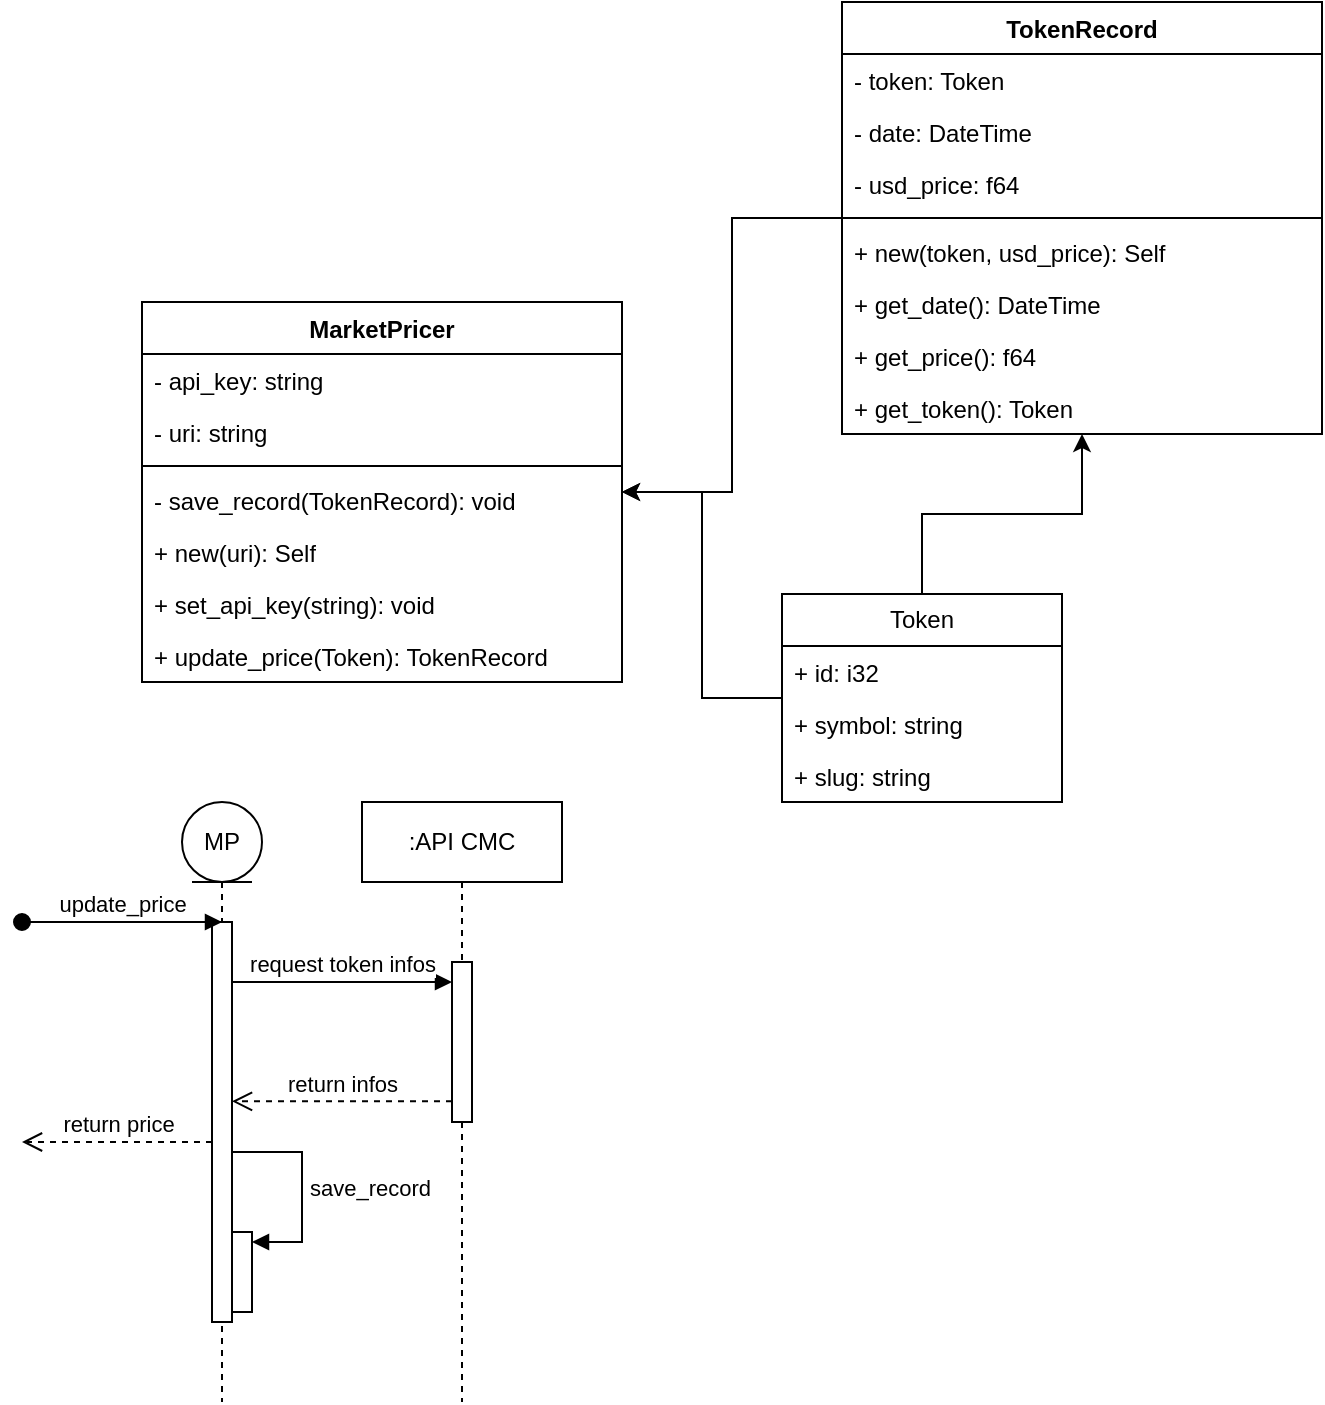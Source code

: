 <mxfile version="26.0.4">
  <diagram name="Page-1" id="5NKn2gRbwWGVbvzgR66j">
    <mxGraphModel dx="491" dy="1739" grid="1" gridSize="10" guides="1" tooltips="1" connect="1" arrows="1" fold="1" page="1" pageScale="1" pageWidth="827" pageHeight="1169" math="0" shadow="0">
      <root>
        <mxCell id="0" />
        <mxCell id="1" parent="0" />
        <mxCell id="IznbNXo39UdKo4WwcpoK-43" style="edgeStyle=orthogonalEdgeStyle;rounded=0;orthogonalLoop=1;jettySize=auto;html=1;" edge="1" parent="1" source="IznbNXo39UdKo4WwcpoK-2" target="IznbNXo39UdKo4WwcpoK-51">
          <mxGeometry relative="1" as="geometry">
            <mxPoint x="650.034" y="142.0" as="targetPoint" />
          </mxGeometry>
        </mxCell>
        <mxCell id="IznbNXo39UdKo4WwcpoK-44" style="edgeStyle=orthogonalEdgeStyle;rounded=0;orthogonalLoop=1;jettySize=auto;html=1;" edge="1" parent="1" source="IznbNXo39UdKo4WwcpoK-2" target="IznbNXo39UdKo4WwcpoK-20">
          <mxGeometry relative="1" as="geometry" />
        </mxCell>
        <mxCell id="IznbNXo39UdKo4WwcpoK-2" value="Token" style="swimlane;fontStyle=0;childLayout=stackLayout;horizontal=1;startSize=26;fillColor=none;horizontalStack=0;resizeParent=1;resizeParentMax=0;resizeLast=0;collapsible=1;marginBottom=0;whiteSpace=wrap;html=1;" vertex="1" parent="1">
          <mxGeometry x="460" y="246" width="140" height="104" as="geometry" />
        </mxCell>
        <mxCell id="IznbNXo39UdKo4WwcpoK-46" value="+ id: i32" style="text;strokeColor=none;fillColor=none;align=left;verticalAlign=top;spacingLeft=4;spacingRight=4;overflow=hidden;rotatable=0;points=[[0,0.5],[1,0.5]];portConstraint=eastwest;whiteSpace=wrap;html=1;" vertex="1" parent="IznbNXo39UdKo4WwcpoK-2">
          <mxGeometry y="26" width="140" height="26" as="geometry" />
        </mxCell>
        <mxCell id="IznbNXo39UdKo4WwcpoK-3" value="+ symbol: string" style="text;strokeColor=none;fillColor=none;align=left;verticalAlign=top;spacingLeft=4;spacingRight=4;overflow=hidden;rotatable=0;points=[[0,0.5],[1,0.5]];portConstraint=eastwest;whiteSpace=wrap;html=1;" vertex="1" parent="IznbNXo39UdKo4WwcpoK-2">
          <mxGeometry y="52" width="140" height="26" as="geometry" />
        </mxCell>
        <mxCell id="IznbNXo39UdKo4WwcpoK-4" value="+ slug: string" style="text;strokeColor=none;fillColor=none;align=left;verticalAlign=top;spacingLeft=4;spacingRight=4;overflow=hidden;rotatable=0;points=[[0,0.5],[1,0.5]];portConstraint=eastwest;whiteSpace=wrap;html=1;" vertex="1" parent="IznbNXo39UdKo4WwcpoK-2">
          <mxGeometry y="78" width="140" height="26" as="geometry" />
        </mxCell>
        <mxCell id="IznbNXo39UdKo4WwcpoK-45" style="edgeStyle=orthogonalEdgeStyle;rounded=0;orthogonalLoop=1;jettySize=auto;html=1;" edge="1" parent="1" source="IznbNXo39UdKo4WwcpoK-51" target="IznbNXo39UdKo4WwcpoK-20">
          <mxGeometry relative="1" as="geometry">
            <mxPoint x="580" y="116" as="sourcePoint" />
          </mxGeometry>
        </mxCell>
        <mxCell id="IznbNXo39UdKo4WwcpoK-20" value="MarketPricer" style="swimlane;fontStyle=1;align=center;verticalAlign=top;childLayout=stackLayout;horizontal=1;startSize=26;horizontalStack=0;resizeParent=1;resizeParentMax=0;resizeLast=0;collapsible=1;marginBottom=0;whiteSpace=wrap;html=1;" vertex="1" parent="1">
          <mxGeometry x="140" y="100" width="240" height="190" as="geometry" />
        </mxCell>
        <mxCell id="IznbNXo39UdKo4WwcpoK-24" value="- api_key: string" style="text;strokeColor=none;fillColor=none;align=left;verticalAlign=top;spacingLeft=4;spacingRight=4;overflow=hidden;rotatable=0;points=[[0,0.5],[1,0.5]];portConstraint=eastwest;whiteSpace=wrap;html=1;" vertex="1" parent="IznbNXo39UdKo4WwcpoK-20">
          <mxGeometry y="26" width="240" height="26" as="geometry" />
        </mxCell>
        <mxCell id="IznbNXo39UdKo4WwcpoK-41" value="-&lt;span style=&quot;background-color: transparent; color: light-dark(rgb(0, 0, 0), rgb(255, 255, 255));&quot;&gt;&amp;nbsp;uri: string&lt;/span&gt;" style="text;strokeColor=none;fillColor=none;align=left;verticalAlign=top;spacingLeft=4;spacingRight=4;overflow=hidden;rotatable=0;points=[[0,0.5],[1,0.5]];portConstraint=eastwest;whiteSpace=wrap;html=1;" vertex="1" parent="IznbNXo39UdKo4WwcpoK-20">
          <mxGeometry y="52" width="240" height="26" as="geometry" />
        </mxCell>
        <mxCell id="IznbNXo39UdKo4WwcpoK-22" value="" style="line;strokeWidth=1;fillColor=none;align=left;verticalAlign=middle;spacingTop=-1;spacingLeft=3;spacingRight=3;rotatable=0;labelPosition=right;points=[];portConstraint=eastwest;strokeColor=inherit;" vertex="1" parent="IznbNXo39UdKo4WwcpoK-20">
          <mxGeometry y="78" width="240" height="8" as="geometry" />
        </mxCell>
        <mxCell id="IznbNXo39UdKo4WwcpoK-11" value="- save_record(TokenRecord): void" style="text;strokeColor=none;fillColor=none;align=left;verticalAlign=top;spacingLeft=4;spacingRight=4;overflow=hidden;rotatable=0;points=[[0,0.5],[1,0.5]];portConstraint=eastwest;whiteSpace=wrap;html=1;" vertex="1" parent="IznbNXo39UdKo4WwcpoK-20">
          <mxGeometry y="86" width="240" height="26" as="geometry" />
        </mxCell>
        <mxCell id="IznbNXo39UdKo4WwcpoK-49" value="+ new(uri): Self" style="text;strokeColor=none;fillColor=none;align=left;verticalAlign=top;spacingLeft=4;spacingRight=4;overflow=hidden;rotatable=0;points=[[0,0.5],[1,0.5]];portConstraint=eastwest;whiteSpace=wrap;html=1;" vertex="1" parent="IznbNXo39UdKo4WwcpoK-20">
          <mxGeometry y="112" width="240" height="26" as="geometry" />
        </mxCell>
        <mxCell id="IznbNXo39UdKo4WwcpoK-50" value="+ set_api_key(string): void" style="text;strokeColor=none;fillColor=none;align=left;verticalAlign=top;spacingLeft=4;spacingRight=4;overflow=hidden;rotatable=0;points=[[0,0.5],[1,0.5]];portConstraint=eastwest;whiteSpace=wrap;html=1;" vertex="1" parent="IznbNXo39UdKo4WwcpoK-20">
          <mxGeometry y="138" width="240" height="26" as="geometry" />
        </mxCell>
        <mxCell id="IznbNXo39UdKo4WwcpoK-23" value="+ update_price(Token): TokenRecord" style="text;strokeColor=none;fillColor=none;align=left;verticalAlign=top;spacingLeft=4;spacingRight=4;overflow=hidden;rotatable=0;points=[[0,0.5],[1,0.5]];portConstraint=eastwest;whiteSpace=wrap;html=1;" vertex="1" parent="IznbNXo39UdKo4WwcpoK-20">
          <mxGeometry y="164" width="240" height="26" as="geometry" />
        </mxCell>
        <mxCell id="IznbNXo39UdKo4WwcpoK-30" value="MP" style="shape=umlLifeline;perimeter=lifelinePerimeter;whiteSpace=wrap;html=1;container=1;dropTarget=0;collapsible=0;recursiveResize=0;outlineConnect=0;portConstraint=eastwest;newEdgeStyle={&quot;curved&quot;:0,&quot;rounded&quot;:0};participant=umlEntity;" vertex="1" parent="1">
          <mxGeometry x="160" y="350" width="40" height="300" as="geometry" />
        </mxCell>
        <mxCell id="IznbNXo39UdKo4WwcpoK-33" value="" style="html=1;points=[[0,0,0,0,5],[0,1,0,0,-5],[1,0,0,0,5],[1,1,0,0,-5]];perimeter=orthogonalPerimeter;outlineConnect=0;targetShapes=umlLifeline;portConstraint=eastwest;newEdgeStyle={&quot;curved&quot;:0,&quot;rounded&quot;:0};" vertex="1" parent="IznbNXo39UdKo4WwcpoK-30">
          <mxGeometry x="15" y="60" width="10" height="200" as="geometry" />
        </mxCell>
        <mxCell id="IznbNXo39UdKo4WwcpoK-39" value="" style="html=1;points=[[0,0,0,0,5],[0,1,0,0,-5],[1,0,0,0,5],[1,1,0,0,-5]];perimeter=orthogonalPerimeter;outlineConnect=0;targetShapes=umlLifeline;portConstraint=eastwest;newEdgeStyle={&quot;curved&quot;:0,&quot;rounded&quot;:0};" vertex="1" parent="IznbNXo39UdKo4WwcpoK-30">
          <mxGeometry x="25" y="215.0" width="10" height="40" as="geometry" />
        </mxCell>
        <mxCell id="IznbNXo39UdKo4WwcpoK-40" value="save_record" style="html=1;align=left;spacingLeft=2;endArrow=block;rounded=0;edgeStyle=orthogonalEdgeStyle;curved=0;rounded=0;" edge="1" target="IznbNXo39UdKo4WwcpoK-39" parent="IznbNXo39UdKo4WwcpoK-30" source="IznbNXo39UdKo4WwcpoK-33">
          <mxGeometry relative="1" as="geometry">
            <mxPoint x="30" y="180.03" as="sourcePoint" />
            <Array as="points">
              <mxPoint x="60" y="175" />
              <mxPoint x="60" y="220" />
            </Array>
          </mxGeometry>
        </mxCell>
        <mxCell id="IznbNXo39UdKo4WwcpoK-31" value="update_price" style="html=1;verticalAlign=bottom;startArrow=oval;startFill=1;endArrow=block;startSize=8;curved=0;rounded=0;" edge="1" parent="1">
          <mxGeometry width="60" relative="1" as="geometry">
            <mxPoint x="80" y="410" as="sourcePoint" />
            <mxPoint x="180" y="410" as="targetPoint" />
          </mxGeometry>
        </mxCell>
        <mxCell id="IznbNXo39UdKo4WwcpoK-32" value=":API CMC" style="shape=umlLifeline;perimeter=lifelinePerimeter;whiteSpace=wrap;html=1;container=1;dropTarget=0;collapsible=0;recursiveResize=0;outlineConnect=0;portConstraint=eastwest;newEdgeStyle={&quot;curved&quot;:0,&quot;rounded&quot;:0};" vertex="1" parent="1">
          <mxGeometry x="250" y="350" width="100" height="300" as="geometry" />
        </mxCell>
        <mxCell id="IznbNXo39UdKo4WwcpoK-35" value="" style="html=1;points=[[0,0,0,0,5],[0,1,0,0,-5],[1,0,0,0,5],[1,1,0,0,-5]];perimeter=orthogonalPerimeter;outlineConnect=0;targetShapes=umlLifeline;portConstraint=eastwest;newEdgeStyle={&quot;curved&quot;:0,&quot;rounded&quot;:0};" vertex="1" parent="IznbNXo39UdKo4WwcpoK-32">
          <mxGeometry x="45" y="80" width="10" height="80" as="geometry" />
        </mxCell>
        <mxCell id="IznbNXo39UdKo4WwcpoK-36" value="request token infos" style="html=1;verticalAlign=bottom;endArrow=block;curved=0;rounded=0;" edge="1" parent="1">
          <mxGeometry relative="1" as="geometry">
            <mxPoint x="185" y="440" as="sourcePoint" />
            <mxPoint x="295" y="440" as="targetPoint" />
          </mxGeometry>
        </mxCell>
        <mxCell id="IznbNXo39UdKo4WwcpoK-37" value="return infos" style="html=1;verticalAlign=bottom;endArrow=open;dashed=1;endSize=8;curved=0;rounded=0;" edge="1" parent="1">
          <mxGeometry relative="1" as="geometry">
            <mxPoint x="185" y="499.66" as="targetPoint" />
            <mxPoint x="295" y="499.66" as="sourcePoint" />
          </mxGeometry>
        </mxCell>
        <mxCell id="IznbNXo39UdKo4WwcpoK-38" value="return price" style="html=1;verticalAlign=bottom;endArrow=open;dashed=1;endSize=8;curved=0;rounded=0;" edge="1" parent="1" source="IznbNXo39UdKo4WwcpoK-33">
          <mxGeometry relative="1" as="geometry">
            <mxPoint x="170" y="520" as="sourcePoint" />
            <mxPoint x="80" y="520" as="targetPoint" />
          </mxGeometry>
        </mxCell>
        <mxCell id="IznbNXo39UdKo4WwcpoK-51" value="TokenRecord" style="swimlane;fontStyle=1;align=center;verticalAlign=top;childLayout=stackLayout;horizontal=1;startSize=26;horizontalStack=0;resizeParent=1;resizeParentMax=0;resizeLast=0;collapsible=1;marginBottom=0;whiteSpace=wrap;html=1;" vertex="1" parent="1">
          <mxGeometry x="490" y="-50" width="240" height="216" as="geometry" />
        </mxCell>
        <mxCell id="IznbNXo39UdKo4WwcpoK-16" value="- token: Token" style="text;strokeColor=none;fillColor=none;align=left;verticalAlign=top;spacingLeft=4;spacingRight=4;overflow=hidden;rotatable=0;points=[[0,0.5],[1,0.5]];portConstraint=eastwest;whiteSpace=wrap;html=1;" vertex="1" parent="IznbNXo39UdKo4WwcpoK-51">
          <mxGeometry y="26" width="240" height="26" as="geometry" />
        </mxCell>
        <mxCell id="IznbNXo39UdKo4WwcpoK-17" value="- date: DateTime" style="text;strokeColor=none;fillColor=none;align=left;verticalAlign=top;spacingLeft=4;spacingRight=4;overflow=hidden;rotatable=0;points=[[0,0.5],[1,0.5]];portConstraint=eastwest;whiteSpace=wrap;html=1;" vertex="1" parent="IznbNXo39UdKo4WwcpoK-51">
          <mxGeometry y="52" width="240" height="26" as="geometry" />
        </mxCell>
        <mxCell id="IznbNXo39UdKo4WwcpoK-18" value="- usd_price: f64" style="text;strokeColor=none;fillColor=none;align=left;verticalAlign=top;spacingLeft=4;spacingRight=4;overflow=hidden;rotatable=0;points=[[0,0.5],[1,0.5]];portConstraint=eastwest;whiteSpace=wrap;html=1;" vertex="1" parent="IznbNXo39UdKo4WwcpoK-51">
          <mxGeometry y="78" width="240" height="26" as="geometry" />
        </mxCell>
        <mxCell id="IznbNXo39UdKo4WwcpoK-54" value="" style="line;strokeWidth=1;fillColor=none;align=left;verticalAlign=middle;spacingTop=-1;spacingLeft=3;spacingRight=3;rotatable=0;labelPosition=right;points=[];portConstraint=eastwest;strokeColor=inherit;" vertex="1" parent="IznbNXo39UdKo4WwcpoK-51">
          <mxGeometry y="104" width="240" height="8" as="geometry" />
        </mxCell>
        <mxCell id="IznbNXo39UdKo4WwcpoK-59" value="+ new(token, usd_price): Self" style="text;strokeColor=none;fillColor=none;align=left;verticalAlign=top;spacingLeft=4;spacingRight=4;overflow=hidden;rotatable=0;points=[[0,0.5],[1,0.5]];portConstraint=eastwest;whiteSpace=wrap;html=1;" vertex="1" parent="IznbNXo39UdKo4WwcpoK-51">
          <mxGeometry y="112" width="240" height="26" as="geometry" />
        </mxCell>
        <mxCell id="IznbNXo39UdKo4WwcpoK-56" value="+ get_date(): DateTime" style="text;strokeColor=none;fillColor=none;align=left;verticalAlign=top;spacingLeft=4;spacingRight=4;overflow=hidden;rotatable=0;points=[[0,0.5],[1,0.5]];portConstraint=eastwest;whiteSpace=wrap;html=1;" vertex="1" parent="IznbNXo39UdKo4WwcpoK-51">
          <mxGeometry y="138" width="240" height="26" as="geometry" />
        </mxCell>
        <mxCell id="IznbNXo39UdKo4WwcpoK-60" value="+ get_price(): f64" style="text;strokeColor=none;fillColor=none;align=left;verticalAlign=top;spacingLeft=4;spacingRight=4;overflow=hidden;rotatable=0;points=[[0,0.5],[1,0.5]];portConstraint=eastwest;whiteSpace=wrap;html=1;" vertex="1" parent="IznbNXo39UdKo4WwcpoK-51">
          <mxGeometry y="164" width="240" height="26" as="geometry" />
        </mxCell>
        <mxCell id="IznbNXo39UdKo4WwcpoK-61" value="+ get_token(): Token" style="text;strokeColor=none;fillColor=none;align=left;verticalAlign=top;spacingLeft=4;spacingRight=4;overflow=hidden;rotatable=0;points=[[0,0.5],[1,0.5]];portConstraint=eastwest;whiteSpace=wrap;html=1;" vertex="1" parent="IznbNXo39UdKo4WwcpoK-51">
          <mxGeometry y="190" width="240" height="26" as="geometry" />
        </mxCell>
      </root>
    </mxGraphModel>
  </diagram>
</mxfile>
